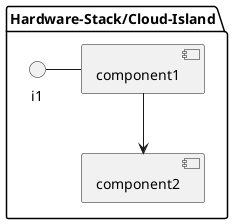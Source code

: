 @startuml

package "Hardware-Stack/Cloud-Island" {
component component1
component component2
interface i1

}
i1 - component1
component1 --> component2
@enduml
